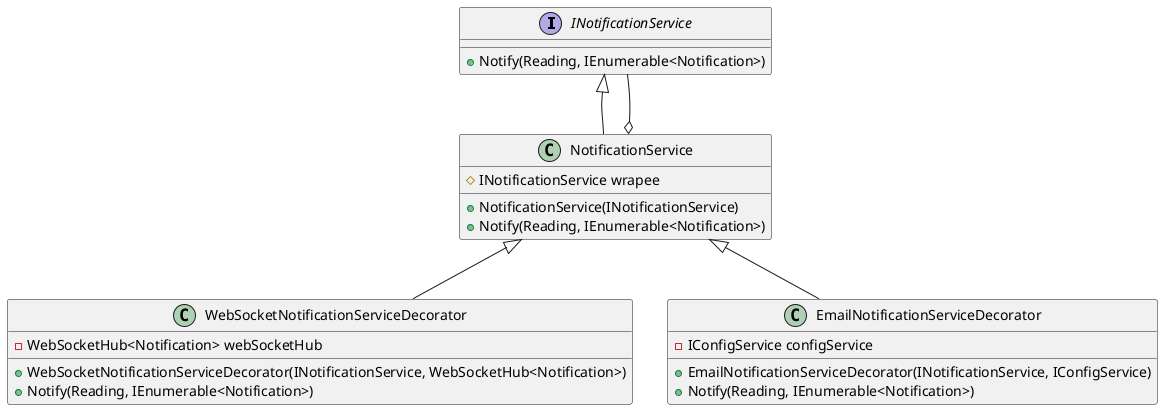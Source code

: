 @startuml

interface INotificationService {
    + Notify(Reading, IEnumerable<Notification>)
}

class NotificationService {
    # INotificationService wrapee
    + NotificationService(INotificationService)
    + Notify(Reading, IEnumerable<Notification>)
}

class WebSocketNotificationServiceDecorator {
    - WebSocketHub<Notification> webSocketHub
    + WebSocketNotificationServiceDecorator(INotificationService, WebSocketHub<Notification>)
    + Notify(Reading, IEnumerable<Notification>)
}

class EmailNotificationServiceDecorator {
    - IConfigService configService
    + EmailNotificationServiceDecorator(INotificationService, IConfigService)
    + Notify(Reading, IEnumerable<Notification>)
}

INotificationService <|-- NotificationService
NotificationService o-- INotificationService
NotificationService <|-- WebSocketNotificationServiceDecorator
NotificationService <|-- EmailNotificationServiceDecorator

@enduml